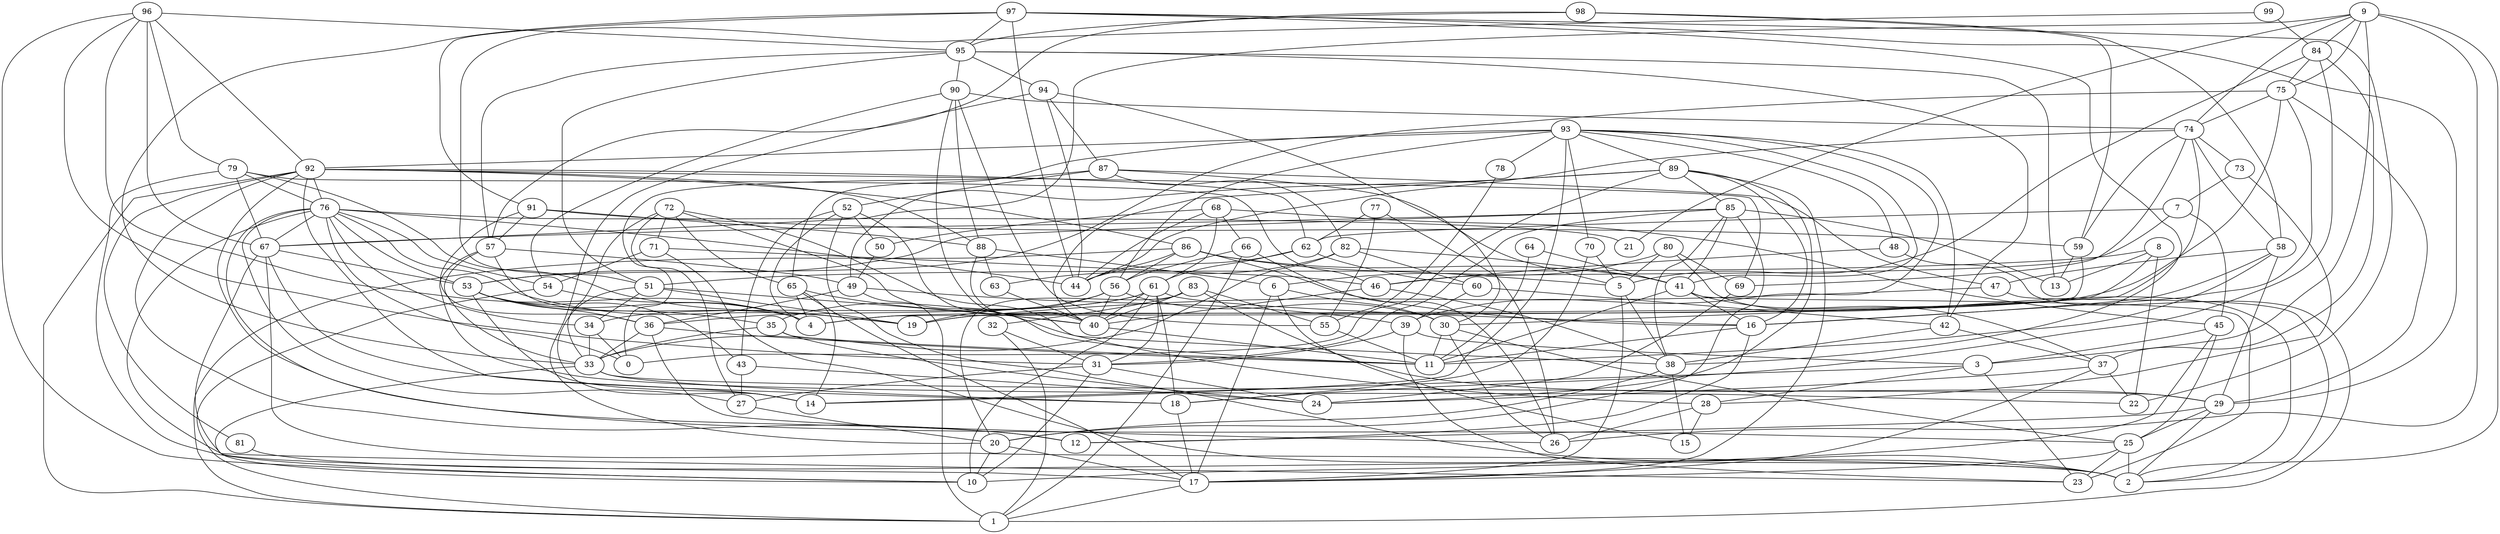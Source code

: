 digraph GG_graph {

subgraph G_graph {
edge [color = black]
"94" -> "87" [dir = none]
"94" -> "30" [dir = none]
"74" -> "58" [dir = none]
"74" -> "73" [dir = none]
"74" -> "69" [dir = none]
"74" -> "59" [dir = none]
"72" -> "27" [dir = none]
"72" -> "65" [dir = none]
"72" -> "71" [dir = none]
"77" -> "62" [dir = none]
"77" -> "26" [dir = none]
"77" -> "55" [dir = none]
"78" -> "55" [dir = none]
"68" -> "50" [dir = none]
"68" -> "61" [dir = none]
"91" -> "59" [dir = none]
"91" -> "36" [dir = none]
"91" -> "88" [dir = none]
"91" -> "57" [dir = none]
"71" -> "2" [dir = none]
"71" -> "46" [dir = none]
"71" -> "54" [dir = none]
"83" -> "32" [dir = none]
"83" -> "55" [dir = none]
"83" -> "29" [dir = none]
"83" -> "40" [dir = none]
"83" -> "20" [dir = none]
"51" -> "14" [dir = none]
"51" -> "40" [dir = none]
"7" -> "46" [dir = none]
"7" -> "62" [dir = none]
"7" -> "45" [dir = none]
"65" -> "40" [dir = none]
"65" -> "14" [dir = none]
"65" -> "17" [dir = none]
"75" -> "29" [dir = none]
"75" -> "53" [dir = none]
"75" -> "4" [dir = none]
"75" -> "74" [dir = none]
"99" -> "84" [dir = none]
"99" -> "51" [dir = none]
"29" -> "2" [dir = none]
"36" -> "33" [dir = none]
"36" -> "11" [dir = none]
"58" -> "11" [dir = none]
"58" -> "16" [dir = none]
"58" -> "29" [dir = none]
"84" -> "37" [dir = none]
"84" -> "5" [dir = none]
"30" -> "25" [dir = none]
"30" -> "11" [dir = none]
"30" -> "26" [dir = none]
"8" -> "13" [dir = none]
"8" -> "51" [dir = none]
"8" -> "19" [dir = none]
"35" -> "11" [dir = none]
"90" -> "74" [dir = none]
"90" -> "40" [dir = none]
"49" -> "1" [dir = none]
"49" -> "36" [dir = none]
"49" -> "39" [dir = none]
"39" -> "23" [dir = none]
"39" -> "3" [dir = none]
"88" -> "63" [dir = none]
"63" -> "40" [dir = none]
"54" -> "4" [dir = none]
"54" -> "1" [dir = none]
"53" -> "36" [dir = none]
"53" -> "4" [dir = none]
"53" -> "43" [dir = none]
"52" -> "28" [dir = none]
"52" -> "4" [dir = none]
"52" -> "2" [dir = none]
"52" -> "50" [dir = none]
"50" -> "49" [dir = none]
"67" -> "17" [dir = none]
"67" -> "14" [dir = none]
"67" -> "53" [dir = none]
"67" -> "2" [dir = none]
"59" -> "13" [dir = none]
"92" -> "86" [dir = none]
"92" -> "88" [dir = none]
"92" -> "81" [dir = none]
"92" -> "69" [dir = none]
"92" -> "76" [dir = none]
"92" -> "62" [dir = none]
"92" -> "25" [dir = none]
"92" -> "12" [dir = none]
"92" -> "1" [dir = none]
"92" -> "18" [dir = none]
"98" -> "57" [dir = none]
"98" -> "59" [dir = none]
"82" -> "60" [dir = none]
"82" -> "41" [dir = none]
"89" -> "17" [dir = none]
"89" -> "16" [dir = none]
"93" -> "42" [dir = none]
"93" -> "41" [dir = none]
"93" -> "70" [dir = none]
"93" -> "56" [dir = none]
"93" -> "39" [dir = none]
"93" -> "14" [dir = none]
"93" -> "92" [dir = none]
"93" -> "78" [dir = none]
"93" -> "89" [dir = none]
"93" -> "48" [dir = none]
"9" -> "21" [dir = none]
"9" -> "75" [dir = none]
"9" -> "26" [dir = none]
"9" -> "67" [dir = none]
"9" -> "3" [dir = none]
"48" -> "1" [dir = none]
"38" -> "20" [dir = none]
"38" -> "15" [dir = none]
"61" -> "31" [dir = none]
"61" -> "40" [dir = none]
"61" -> "34" [dir = none]
"61" -> "36" [dir = none]
"61" -> "18" [dir = none]
"61" -> "16" [dir = none]
"61" -> "10" [dir = none]
"73" -> "28" [dir = none]
"62" -> "44" [dir = none]
"62" -> "61" [dir = none]
"62" -> "60" [dir = none]
"3" -> "23" [dir = none]
"3" -> "14" [dir = none]
"3" -> "28" [dir = none]
"46" -> "40" [dir = none]
"37" -> "22" [dir = none]
"37" -> "24" [dir = none]
"34" -> "33" [dir = none]
"34" -> "0" [dir = none]
"56" -> "30" [dir = none]
"56" -> "19" [dir = none]
"56" -> "35" [dir = none]
"56" -> "40" [dir = none]
"79" -> "76" [dir = none]
"79" -> "67" [dir = none]
"79" -> "19" [dir = none]
"64" -> "11" [dir = none]
"64" -> "41" [dir = none]
"41" -> "37" [dir = none]
"28" -> "15" [dir = none]
"17" -> "1" [dir = none]
"87" -> "0" [dir = none]
"87" -> "47" [dir = none]
"87" -> "52" [dir = none]
"87" -> "82" [dir = none]
"5" -> "17" [dir = none]
"5" -> "38" [dir = none]
"70" -> "5" [dir = none]
"66" -> "1" [dir = none]
"66" -> "26" [dir = none]
"95" -> "90" [dir = none]
"95" -> "94" [dir = none]
"69" -> "24" [dir = none]
"81" -> "2" [dir = none]
"86" -> "5" [dir = none]
"86" -> "41" [dir = none]
"86" -> "44" [dir = none]
"20" -> "10" [dir = none]
"20" -> "17" [dir = none]
"27" -> "20" [dir = none]
"6" -> "15" [dir = none]
"6" -> "30" [dir = none]
"6" -> "17" [dir = none]
"33" -> "10" [dir = none]
"42" -> "38" [dir = none]
"80" -> "69" [dir = none]
"80" -> "2" [dir = none]
"97" -> "33" [dir = none]
"97" -> "91" [dir = none]
"97" -> "29" [dir = none]
"97" -> "38" [dir = none]
"97" -> "95" [dir = none]
"97" -> "22" [dir = none]
"45" -> "10" [dir = none]
"45" -> "3" [dir = none]
"57" -> "4" [dir = none]
"31" -> "10" [dir = none]
"85" -> "13" [dir = none]
"85" -> "53" [dir = none]
"85" -> "31" [dir = none]
"85" -> "38" [dir = none]
"32" -> "31" [dir = none]
"43" -> "27" [dir = none]
"43" -> "24" [dir = none]
"47" -> "2" [dir = none]
"47" -> "19" [dir = none]
"96" -> "31" [dir = none]
"96" -> "4" [dir = none]
"76" -> "19" [dir = none]
"76" -> "53" [dir = none]
"76" -> "23" [dir = none]
"76" -> "12" [dir = none]
"76" -> "21" [dir = none]
"76" -> "54" [dir = none]
"59" -> "4" [dir = none]
"89" -> "85" [dir = none]
"82" -> "33" [dir = none]
"97" -> "44" [dir = none]
"68" -> "45" [dir = none]
"76" -> "67" [dir = none]
"90" -> "88" [dir = none]
"85" -> "20" [dir = none]
"70" -> "18" [dir = none]
"94" -> "20" [dir = none]
"41" -> "16" [dir = none]
"9" -> "74" [dir = none]
"95" -> "57" [dir = none]
"65" -> "4" [dir = none]
"33" -> "29" [dir = none]
"96" -> "92" [dir = none]
"93" -> "65" [dir = none]
"41" -> "23" [dir = none]
"86" -> "56" [dir = none]
"35" -> "33" [dir = none]
"73" -> "7" [dir = none]
"57" -> "49" [dir = none]
"8" -> "22" [dir = none]
"32" -> "1" [dir = none]
"66" -> "56" [dir = none]
"88" -> "40" [dir = none]
"36" -> "26" [dir = none]
"57" -> "33" [dir = none]
"25" -> "2" [dir = none]
"33" -> "18" [dir = none]
"25" -> "23" [dir = none]
"76" -> "34" [dir = none]
"95" -> "13" [dir = none]
"41" -> "11" [dir = none]
"90" -> "55" [dir = none]
"82" -> "63" [dir = none]
"68" -> "66" [dir = none]
"9" -> "2" [dir = none]
"80" -> "5" [dir = none]
"60" -> "39" [dir = none]
"86" -> "16" [dir = none]
"89" -> "40" [dir = none]
"76" -> "27" [dir = none]
"16" -> "12" [dir = none]
"96" -> "79" [dir = none]
"18" -> "17" [dir = none]
"51" -> "34" [dir = none]
"88" -> "6" [dir = none]
"84" -> "18" [dir = none]
"53" -> "14" [dir = none]
"72" -> "38" [dir = none]
"31" -> "27" [dir = none]
"85" -> "41" [dir = none]
"16" -> "11" [dir = none]
"89" -> "0" [dir = none]
"48" -> "46" [dir = none]
"76" -> "0" [dir = none]
"55" -> "11" [dir = none]
"75" -> "16" [dir = none]
"28" -> "26" [dir = none]
"53" -> "35" [dir = none]
"46" -> "38" [dir = none]
"57" -> "22" [dir = none]
"45" -> "25" [dir = none]
"95" -> "51" [dir = none]
"79" -> "10" [dir = none]
"79" -> "46" [dir = none]
"68" -> "44" [dir = none]
"86" -> "1" [dir = none]
"25" -> "17" [dir = none]
"52" -> "43" [dir = none]
"76" -> "44" [dir = none]
"72" -> "33" [dir = none]
"98" -> "95" [dir = none]
"87" -> "5" [dir = none]
"89" -> "24" [dir = none]
"94" -> "44" [dir = none]
"95" -> "42" [dir = none]
"89" -> "49" [dir = none]
"85" -> "67" [dir = none]
"31" -> "24" [dir = none]
"40" -> "11" [dir = none]
"60" -> "42" [dir = none]
"39" -> "31" [dir = none]
"96" -> "67" [dir = none]
"9" -> "84" [dir = none]
"74" -> "44" [dir = none]
"29" -> "25" [dir = none]
"42" -> "37" [dir = none]
"37" -> "17" [dir = none]
"58" -> "47" [dir = none]
"84" -> "75" [dir = none]
"96" -> "95" [dir = none]
"35" -> "24" [dir = none]
"29" -> "12" [dir = none]
"80" -> "6" [dir = none]
"74" -> "30" [dir = none]
"72" -> "11" [dir = none]
"98" -> "58" [dir = none]
"90" -> "54" [dir = none]
"96" -> "10" [dir = none]
"51" -> "19" [dir = none]
}

}
